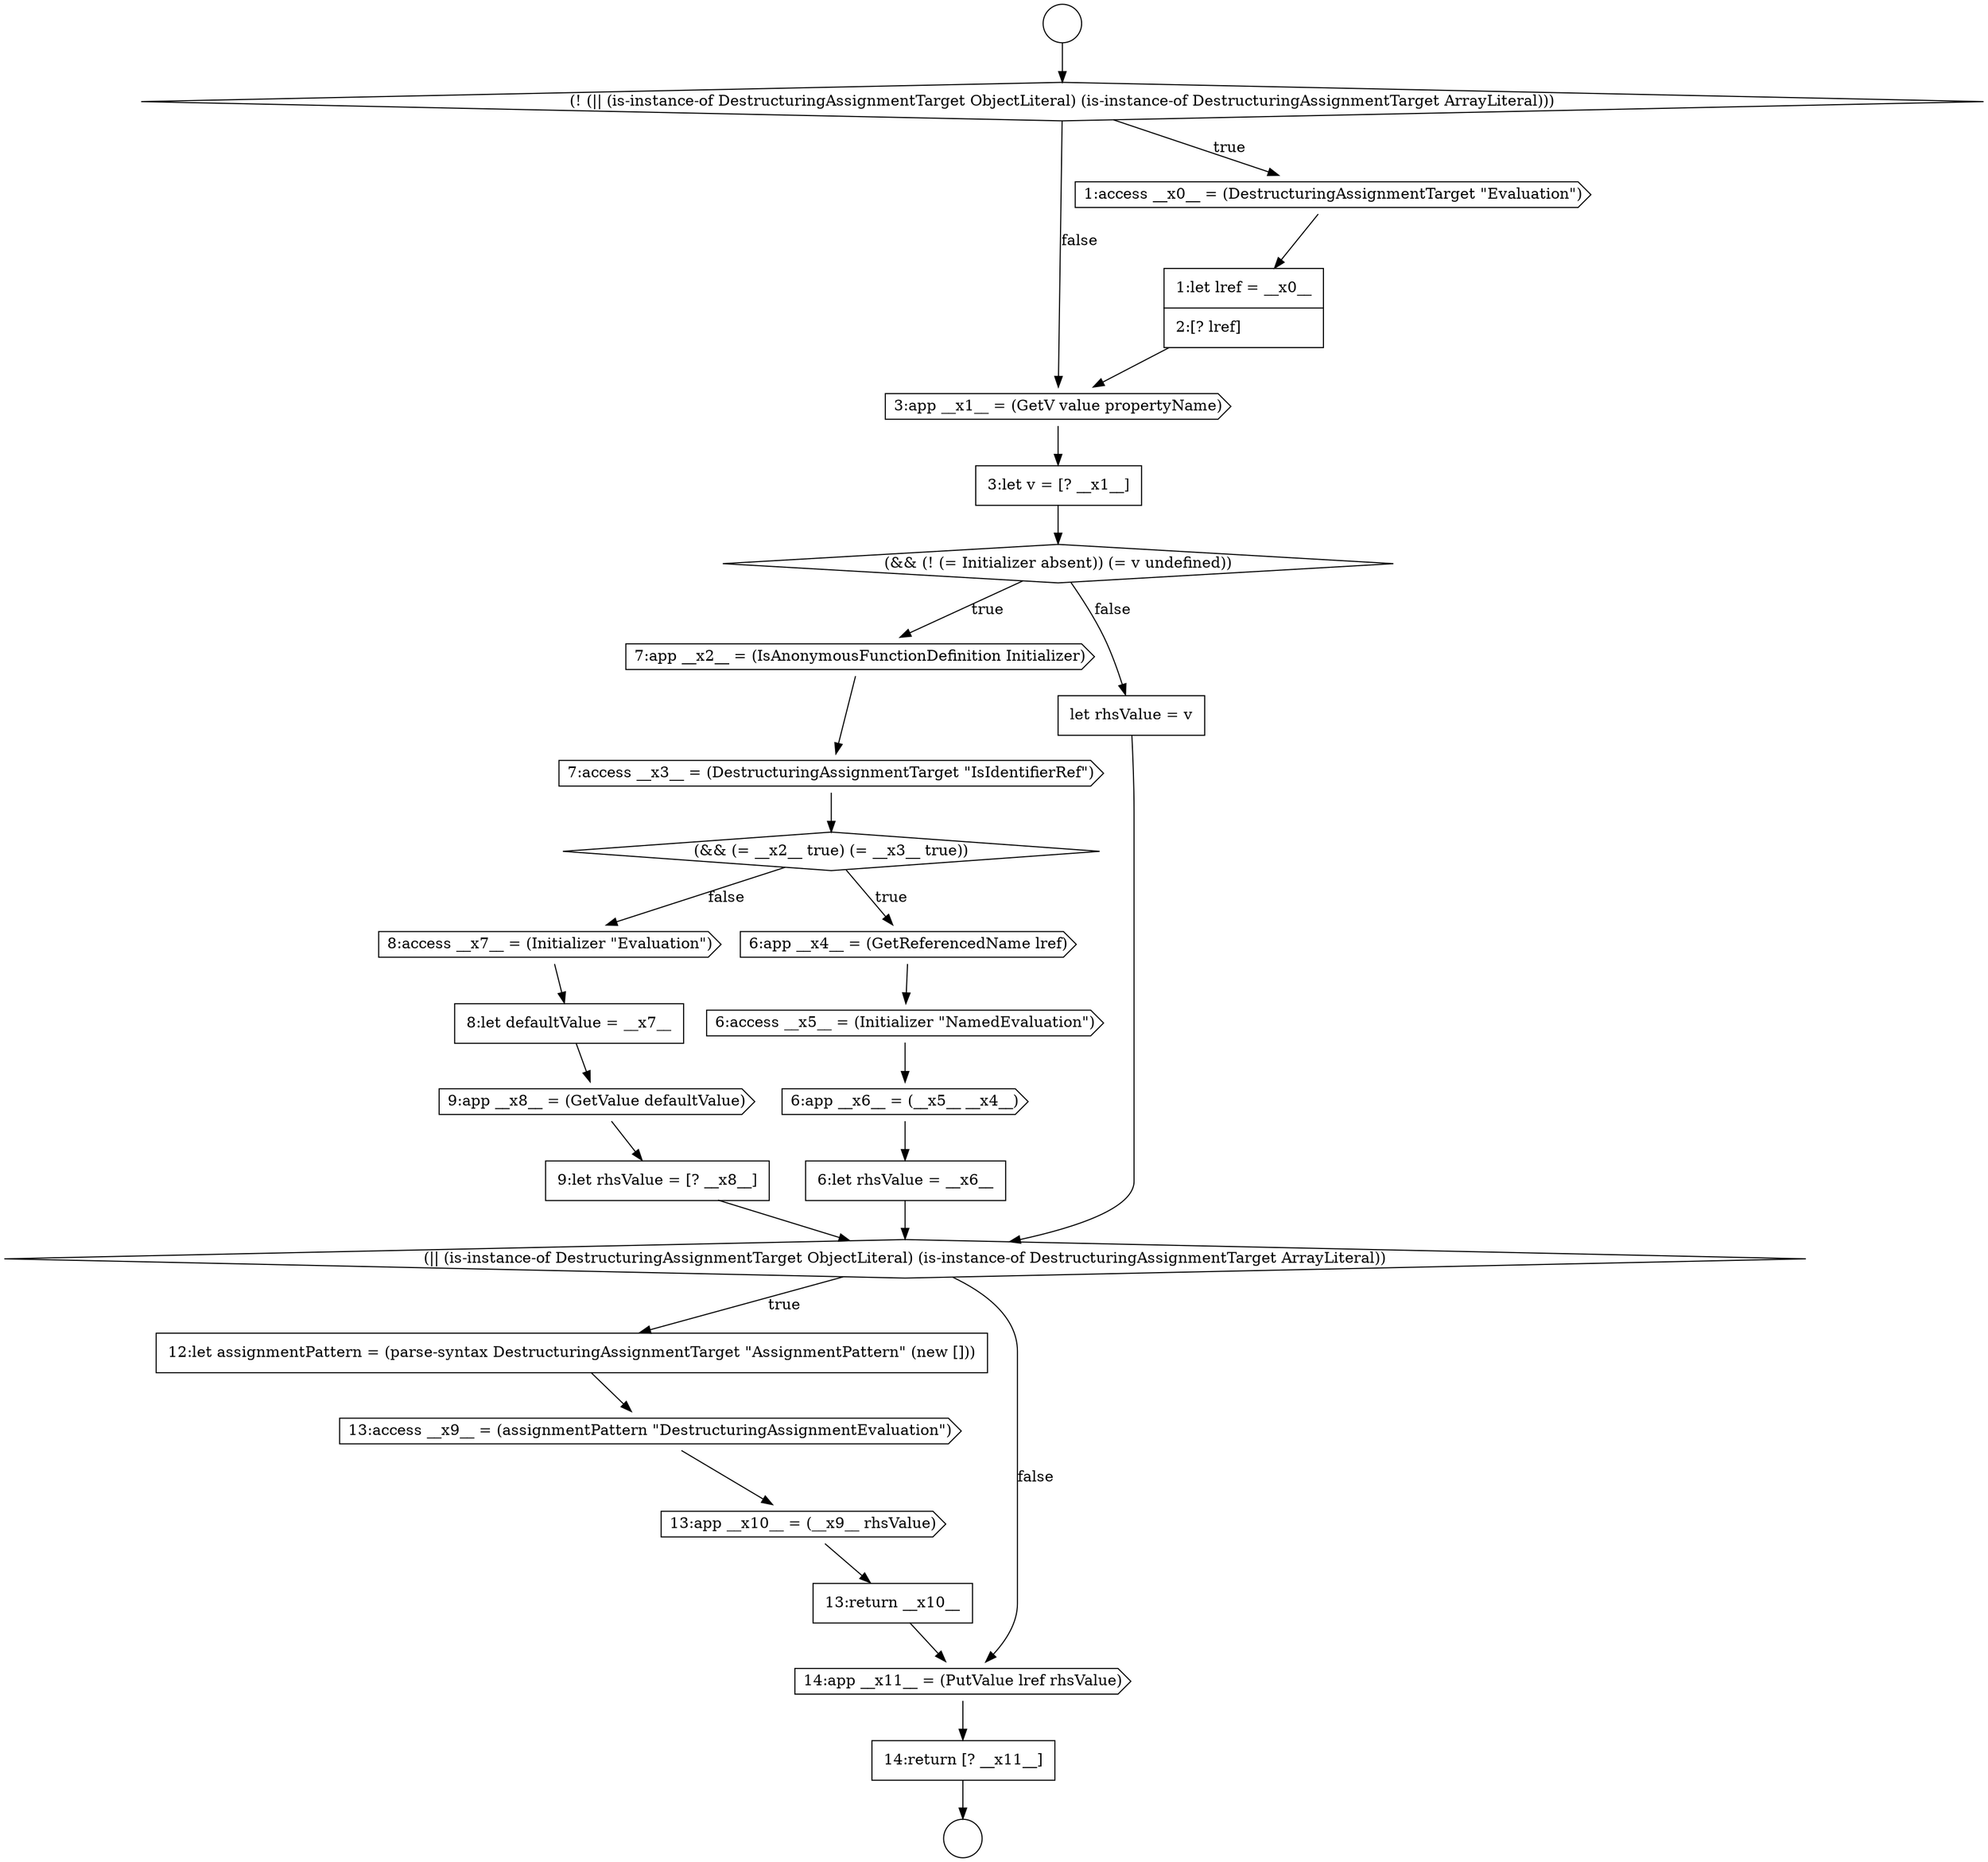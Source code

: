 digraph {
  node6085 [shape=cds, label=<<font color="black">3:app __x1__ = (GetV value propertyName)</font>> color="black" fillcolor="white" style=filled]
  node6106 [shape=none, margin=0, label=<<font color="black">
    <table border="0" cellborder="1" cellspacing="0" cellpadding="10">
      <tr><td align="left">14:return [? __x11__]</td></tr>
    </table>
  </font>> color="black" fillcolor="white" style=filled]
  node6089 [shape=cds, label=<<font color="black">7:access __x3__ = (DestructuringAssignmentTarget &quot;IsIdentifierRef&quot;)</font>> color="black" fillcolor="white" style=filled]
  node6102 [shape=cds, label=<<font color="black">13:access __x9__ = (assignmentPattern &quot;DestructuringAssignmentEvaluation&quot;)</font>> color="black" fillcolor="white" style=filled]
  node6095 [shape=cds, label=<<font color="black">8:access __x7__ = (Initializer &quot;Evaluation&quot;)</font>> color="black" fillcolor="white" style=filled]
  node6098 [shape=none, margin=0, label=<<font color="black">
    <table border="0" cellborder="1" cellspacing="0" cellpadding="10">
      <tr><td align="left">9:let rhsValue = [? __x8__]</td></tr>
    </table>
  </font>> color="black" fillcolor="white" style=filled]
  node6081 [shape=circle label=" " color="black" fillcolor="white" style=filled]
  node6103 [shape=cds, label=<<font color="black">13:app __x10__ = (__x9__ rhsValue)</font>> color="black" fillcolor="white" style=filled]
  node6092 [shape=cds, label=<<font color="black">6:access __x5__ = (Initializer &quot;NamedEvaluation&quot;)</font>> color="black" fillcolor="white" style=filled]
  node6101 [shape=none, margin=0, label=<<font color="black">
    <table border="0" cellborder="1" cellspacing="0" cellpadding="10">
      <tr><td align="left">12:let assignmentPattern = (parse-syntax DestructuringAssignmentTarget &quot;AssignmentPattern&quot; (new []))</td></tr>
    </table>
  </font>> color="black" fillcolor="white" style=filled]
  node6097 [shape=cds, label=<<font color="black">9:app __x8__ = (GetValue defaultValue)</font>> color="black" fillcolor="white" style=filled]
  node6084 [shape=none, margin=0, label=<<font color="black">
    <table border="0" cellborder="1" cellspacing="0" cellpadding="10">
      <tr><td align="left">1:let lref = __x0__</td></tr>
      <tr><td align="left">2:[? lref]</td></tr>
    </table>
  </font>> color="black" fillcolor="white" style=filled]
  node6091 [shape=cds, label=<<font color="black">6:app __x4__ = (GetReferencedName lref)</font>> color="black" fillcolor="white" style=filled]
  node6100 [shape=diamond, label=<<font color="black">(|| (is-instance-of DestructuringAssignmentTarget ObjectLiteral) (is-instance-of DestructuringAssignmentTarget ArrayLiteral))</font>> color="black" fillcolor="white" style=filled]
  node6093 [shape=cds, label=<<font color="black">6:app __x6__ = (__x5__ __x4__)</font>> color="black" fillcolor="white" style=filled]
  node6094 [shape=none, margin=0, label=<<font color="black">
    <table border="0" cellborder="1" cellspacing="0" cellpadding="10">
      <tr><td align="left">6:let rhsValue = __x6__</td></tr>
    </table>
  </font>> color="black" fillcolor="white" style=filled]
  node6096 [shape=none, margin=0, label=<<font color="black">
    <table border="0" cellborder="1" cellspacing="0" cellpadding="10">
      <tr><td align="left">8:let defaultValue = __x7__</td></tr>
    </table>
  </font>> color="black" fillcolor="white" style=filled]
  node6090 [shape=diamond, label=<<font color="black">(&amp;&amp; (= __x2__ true) (= __x3__ true))</font>> color="black" fillcolor="white" style=filled]
  node6087 [shape=diamond, label=<<font color="black">(&amp;&amp; (! (= Initializer absent)) (= v undefined))</font>> color="black" fillcolor="white" style=filled]
  node6080 [shape=circle label=" " color="black" fillcolor="white" style=filled]
  node6083 [shape=cds, label=<<font color="black">1:access __x0__ = (DestructuringAssignmentTarget &quot;Evaluation&quot;)</font>> color="black" fillcolor="white" style=filled]
  node6088 [shape=cds, label=<<font color="black">7:app __x2__ = (IsAnonymousFunctionDefinition Initializer)</font>> color="black" fillcolor="white" style=filled]
  node6086 [shape=none, margin=0, label=<<font color="black">
    <table border="0" cellborder="1" cellspacing="0" cellpadding="10">
      <tr><td align="left">3:let v = [? __x1__]</td></tr>
    </table>
  </font>> color="black" fillcolor="white" style=filled]
  node6105 [shape=cds, label=<<font color="black">14:app __x11__ = (PutValue lref rhsValue)</font>> color="black" fillcolor="white" style=filled]
  node6099 [shape=none, margin=0, label=<<font color="black">
    <table border="0" cellborder="1" cellspacing="0" cellpadding="10">
      <tr><td align="left">let rhsValue = v</td></tr>
    </table>
  </font>> color="black" fillcolor="white" style=filled]
  node6082 [shape=diamond, label=<<font color="black">(! (|| (is-instance-of DestructuringAssignmentTarget ObjectLiteral) (is-instance-of DestructuringAssignmentTarget ArrayLiteral)))</font>> color="black" fillcolor="white" style=filled]
  node6104 [shape=none, margin=0, label=<<font color="black">
    <table border="0" cellborder="1" cellspacing="0" cellpadding="10">
      <tr><td align="left">13:return __x10__</td></tr>
    </table>
  </font>> color="black" fillcolor="white" style=filled]
  node6084 -> node6085 [ color="black"]
  node6100 -> node6101 [label=<<font color="black">true</font>> color="black"]
  node6100 -> node6105 [label=<<font color="black">false</font>> color="black"]
  node6101 -> node6102 [ color="black"]
  node6103 -> node6104 [ color="black"]
  node6088 -> node6089 [ color="black"]
  node6093 -> node6094 [ color="black"]
  node6082 -> node6083 [label=<<font color="black">true</font>> color="black"]
  node6082 -> node6085 [label=<<font color="black">false</font>> color="black"]
  node6080 -> node6082 [ color="black"]
  node6102 -> node6103 [ color="black"]
  node6092 -> node6093 [ color="black"]
  node6094 -> node6100 [ color="black"]
  node6089 -> node6090 [ color="black"]
  node6099 -> node6100 [ color="black"]
  node6105 -> node6106 [ color="black"]
  node6086 -> node6087 [ color="black"]
  node6083 -> node6084 [ color="black"]
  node6096 -> node6097 [ color="black"]
  node6097 -> node6098 [ color="black"]
  node6095 -> node6096 [ color="black"]
  node6098 -> node6100 [ color="black"]
  node6104 -> node6105 [ color="black"]
  node6087 -> node6088 [label=<<font color="black">true</font>> color="black"]
  node6087 -> node6099 [label=<<font color="black">false</font>> color="black"]
  node6091 -> node6092 [ color="black"]
  node6085 -> node6086 [ color="black"]
  node6090 -> node6091 [label=<<font color="black">true</font>> color="black"]
  node6090 -> node6095 [label=<<font color="black">false</font>> color="black"]
  node6106 -> node6081 [ color="black"]
}
